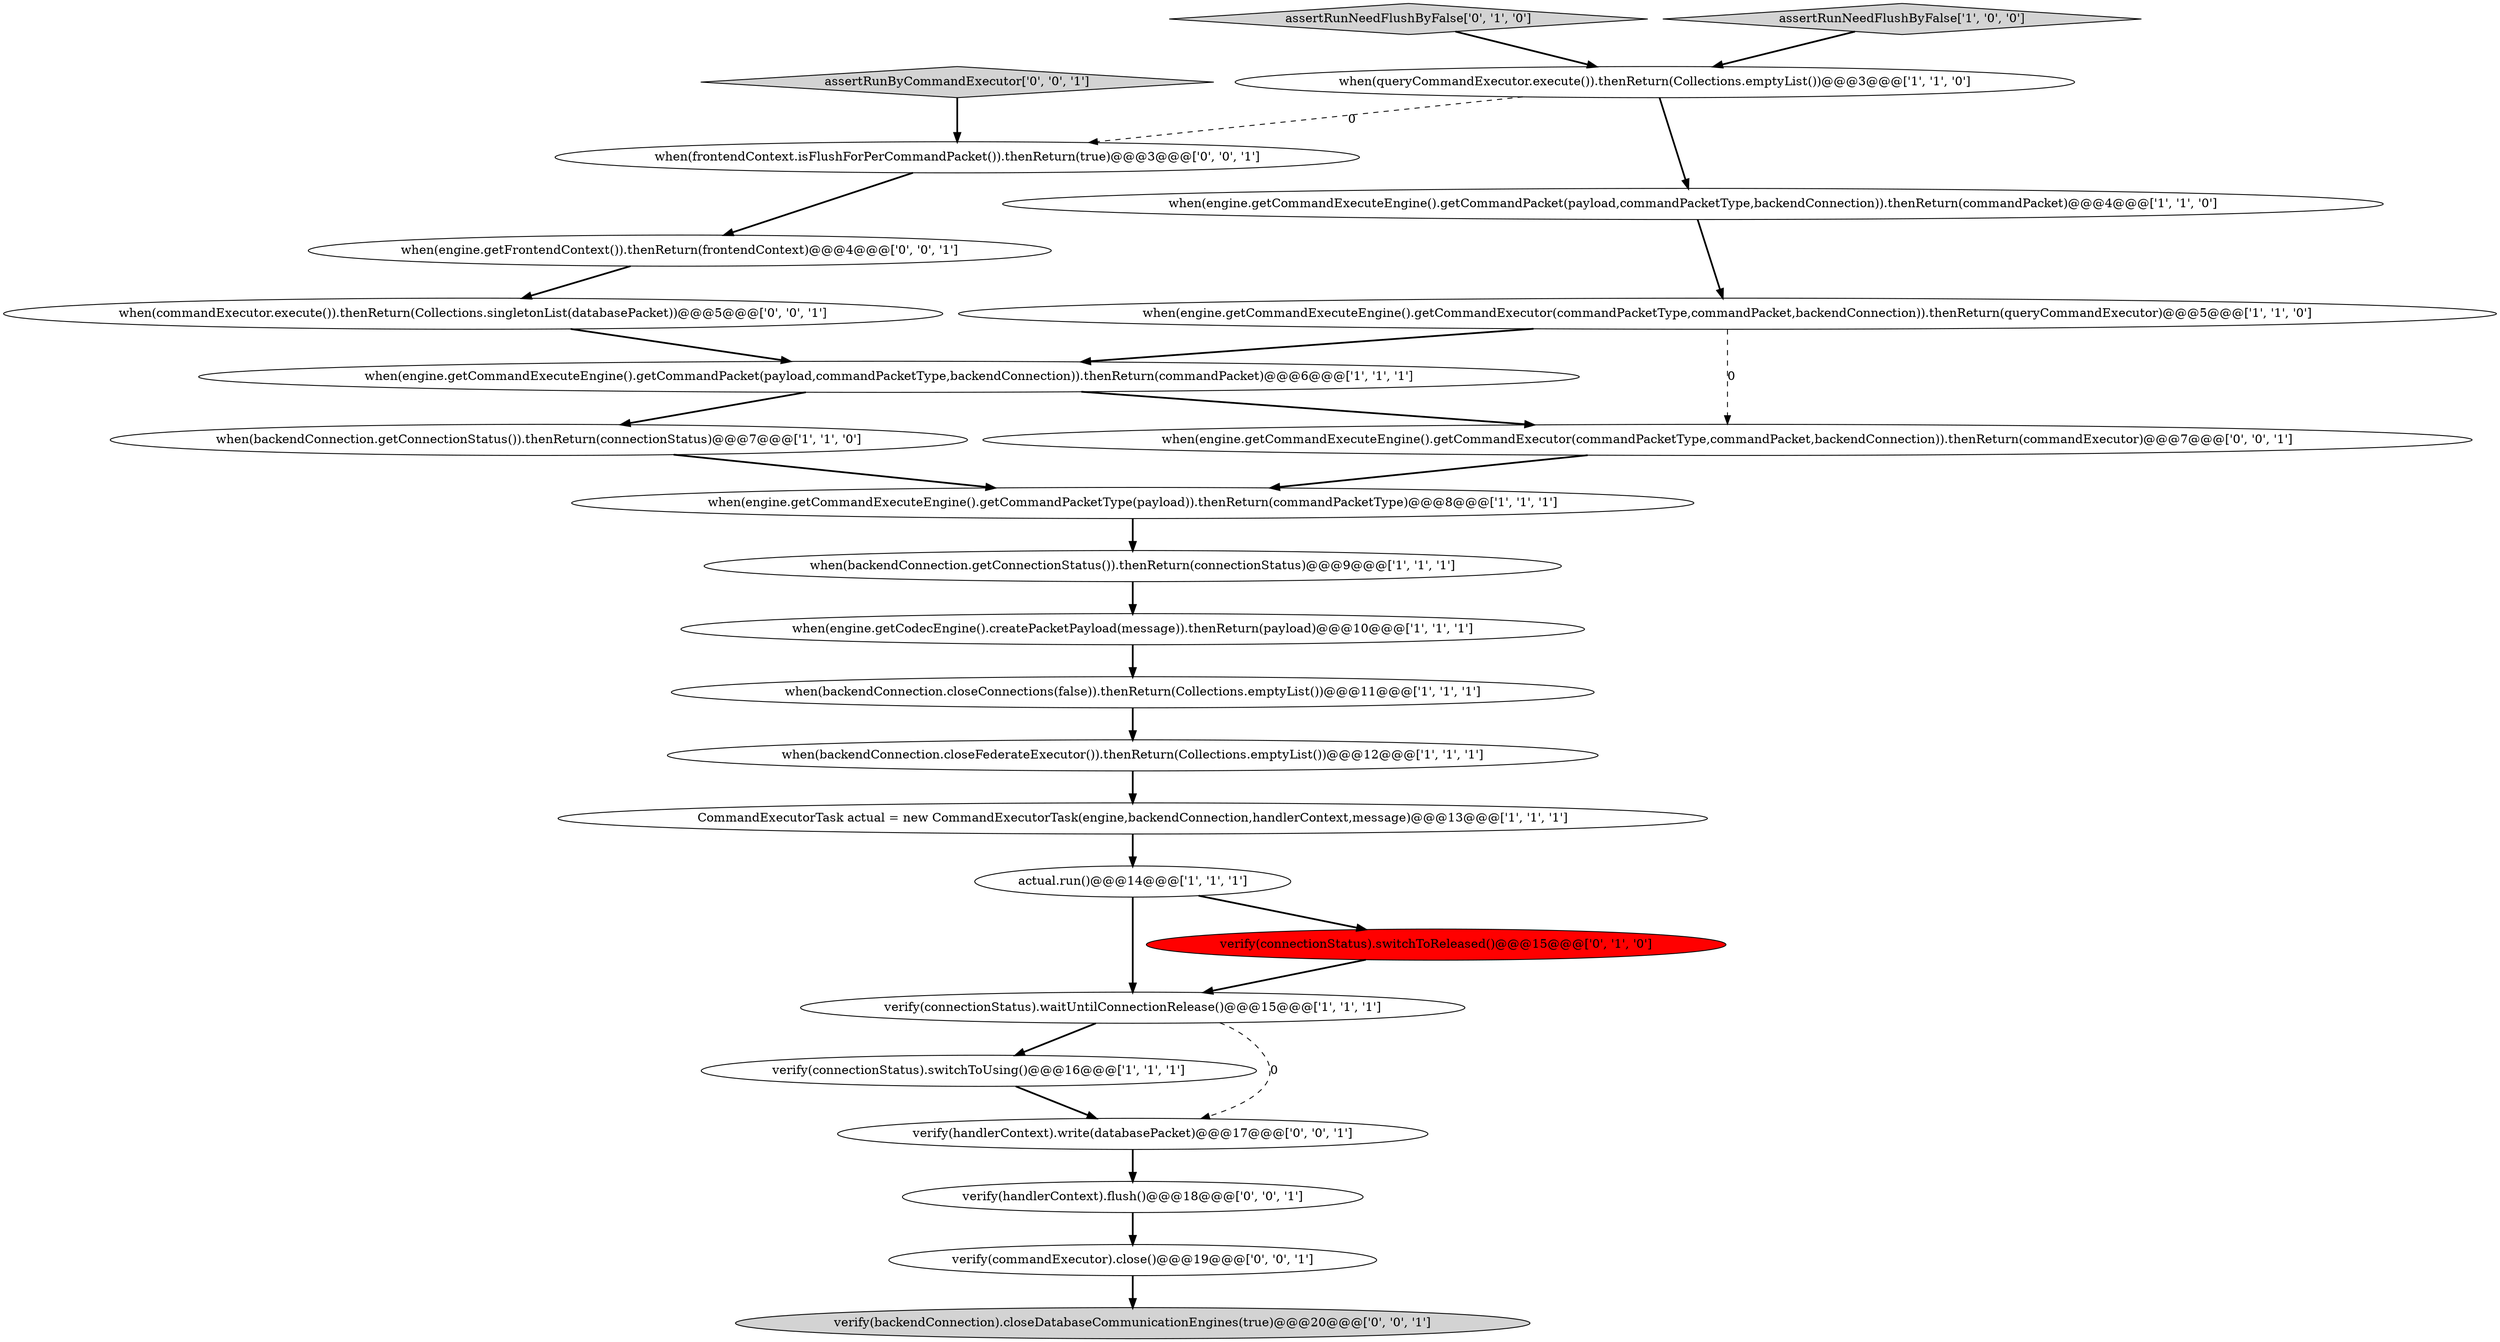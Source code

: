 digraph {
25 [style = filled, label = "when(commandExecutor.execute()).thenReturn(Collections.singletonList(databasePacket))@@@5@@@['0', '0', '1']", fillcolor = white, shape = ellipse image = "AAA0AAABBB3BBB"];
20 [style = filled, label = "verify(commandExecutor).close()@@@19@@@['0', '0', '1']", fillcolor = white, shape = ellipse image = "AAA0AAABBB3BBB"];
0 [style = filled, label = "CommandExecutorTask actual = new CommandExecutorTask(engine,backendConnection,handlerContext,message)@@@13@@@['1', '1', '1']", fillcolor = white, shape = ellipse image = "AAA0AAABBB1BBB"];
2 [style = filled, label = "when(backendConnection.closeFederateExecutor()).thenReturn(Collections.emptyList())@@@12@@@['1', '1', '1']", fillcolor = white, shape = ellipse image = "AAA0AAABBB1BBB"];
21 [style = filled, label = "verify(backendConnection).closeDatabaseCommunicationEngines(true)@@@20@@@['0', '0', '1']", fillcolor = lightgray, shape = ellipse image = "AAA0AAABBB3BBB"];
9 [style = filled, label = "when(backendConnection.getConnectionStatus()).thenReturn(connectionStatus)@@@7@@@['1', '1', '0']", fillcolor = white, shape = ellipse image = "AAA0AAABBB1BBB"];
15 [style = filled, label = "assertRunNeedFlushByFalse['0', '1', '0']", fillcolor = lightgray, shape = diamond image = "AAA0AAABBB2BBB"];
1 [style = filled, label = "when(backendConnection.getConnectionStatus()).thenReturn(connectionStatus)@@@9@@@['1', '1', '1']", fillcolor = white, shape = ellipse image = "AAA0AAABBB1BBB"];
13 [style = filled, label = "verify(connectionStatus).switchToUsing()@@@16@@@['1', '1', '1']", fillcolor = white, shape = ellipse image = "AAA0AAABBB1BBB"];
14 [style = filled, label = "when(engine.getCommandExecuteEngine().getCommandPacket(payload,commandPacketType,backendConnection)).thenReturn(commandPacket)@@@4@@@['1', '1', '0']", fillcolor = white, shape = ellipse image = "AAA0AAABBB1BBB"];
19 [style = filled, label = "verify(handlerContext).write(databasePacket)@@@17@@@['0', '0', '1']", fillcolor = white, shape = ellipse image = "AAA0AAABBB3BBB"];
10 [style = filled, label = "when(engine.getCommandExecuteEngine().getCommandPacketType(payload)).thenReturn(commandPacketType)@@@8@@@['1', '1', '1']", fillcolor = white, shape = ellipse image = "AAA0AAABBB1BBB"];
11 [style = filled, label = "actual.run()@@@14@@@['1', '1', '1']", fillcolor = white, shape = ellipse image = "AAA0AAABBB1BBB"];
3 [style = filled, label = "when(engine.getCodecEngine().createPacketPayload(message)).thenReturn(payload)@@@10@@@['1', '1', '1']", fillcolor = white, shape = ellipse image = "AAA0AAABBB1BBB"];
5 [style = filled, label = "when(engine.getCommandExecuteEngine().getCommandExecutor(commandPacketType,commandPacket,backendConnection)).thenReturn(queryCommandExecutor)@@@5@@@['1', '1', '0']", fillcolor = white, shape = ellipse image = "AAA0AAABBB1BBB"];
24 [style = filled, label = "assertRunByCommandExecutor['0', '0', '1']", fillcolor = lightgray, shape = diamond image = "AAA0AAABBB3BBB"];
4 [style = filled, label = "when(engine.getCommandExecuteEngine().getCommandPacket(payload,commandPacketType,backendConnection)).thenReturn(commandPacket)@@@6@@@['1', '1', '1']", fillcolor = white, shape = ellipse image = "AAA0AAABBB1BBB"];
18 [style = filled, label = "when(engine.getFrontendContext()).thenReturn(frontendContext)@@@4@@@['0', '0', '1']", fillcolor = white, shape = ellipse image = "AAA0AAABBB3BBB"];
12 [style = filled, label = "verify(connectionStatus).waitUntilConnectionRelease()@@@15@@@['1', '1', '1']", fillcolor = white, shape = ellipse image = "AAA0AAABBB1BBB"];
6 [style = filled, label = "when(queryCommandExecutor.execute()).thenReturn(Collections.emptyList())@@@3@@@['1', '1', '0']", fillcolor = white, shape = ellipse image = "AAA0AAABBB1BBB"];
22 [style = filled, label = "when(frontendContext.isFlushForPerCommandPacket()).thenReturn(true)@@@3@@@['0', '0', '1']", fillcolor = white, shape = ellipse image = "AAA0AAABBB3BBB"];
23 [style = filled, label = "verify(handlerContext).flush()@@@18@@@['0', '0', '1']", fillcolor = white, shape = ellipse image = "AAA0AAABBB3BBB"];
17 [style = filled, label = "when(engine.getCommandExecuteEngine().getCommandExecutor(commandPacketType,commandPacket,backendConnection)).thenReturn(commandExecutor)@@@7@@@['0', '0', '1']", fillcolor = white, shape = ellipse image = "AAA0AAABBB3BBB"];
7 [style = filled, label = "assertRunNeedFlushByFalse['1', '0', '0']", fillcolor = lightgray, shape = diamond image = "AAA0AAABBB1BBB"];
8 [style = filled, label = "when(backendConnection.closeConnections(false)).thenReturn(Collections.emptyList())@@@11@@@['1', '1', '1']", fillcolor = white, shape = ellipse image = "AAA0AAABBB1BBB"];
16 [style = filled, label = "verify(connectionStatus).switchToReleased()@@@15@@@['0', '1', '0']", fillcolor = red, shape = ellipse image = "AAA1AAABBB2BBB"];
4->9 [style = bold, label=""];
11->16 [style = bold, label=""];
17->10 [style = bold, label=""];
23->20 [style = bold, label=""];
4->17 [style = bold, label=""];
1->3 [style = bold, label=""];
25->4 [style = bold, label=""];
0->11 [style = bold, label=""];
11->12 [style = bold, label=""];
15->6 [style = bold, label=""];
9->10 [style = bold, label=""];
24->22 [style = bold, label=""];
6->22 [style = dashed, label="0"];
20->21 [style = bold, label=""];
6->14 [style = bold, label=""];
12->13 [style = bold, label=""];
13->19 [style = bold, label=""];
2->0 [style = bold, label=""];
22->18 [style = bold, label=""];
5->17 [style = dashed, label="0"];
12->19 [style = dashed, label="0"];
8->2 [style = bold, label=""];
3->8 [style = bold, label=""];
19->23 [style = bold, label=""];
5->4 [style = bold, label=""];
7->6 [style = bold, label=""];
18->25 [style = bold, label=""];
10->1 [style = bold, label=""];
16->12 [style = bold, label=""];
14->5 [style = bold, label=""];
}
